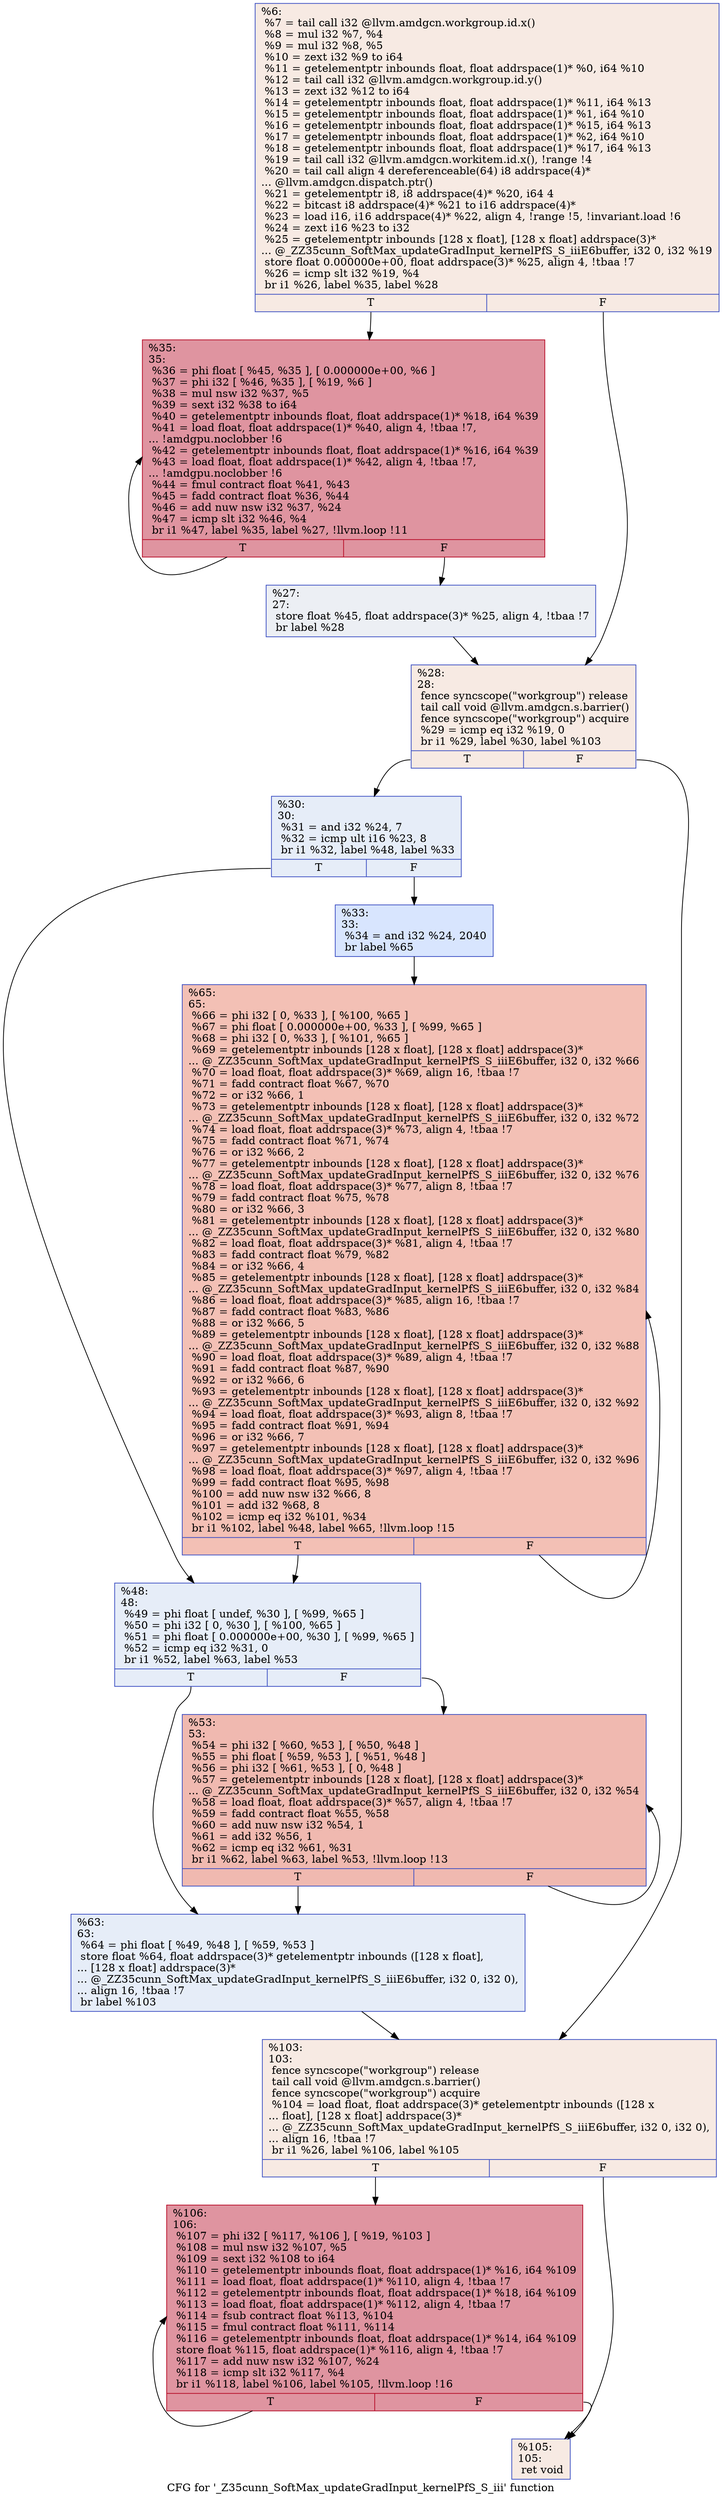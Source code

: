 digraph "CFG for '_Z35cunn_SoftMax_updateGradInput_kernelPfS_S_iii' function" {
	label="CFG for '_Z35cunn_SoftMax_updateGradInput_kernelPfS_S_iii' function";

	Node0x63258c0 [shape=record,color="#3d50c3ff", style=filled, fillcolor="#eed0c070",label="{%6:\l  %7 = tail call i32 @llvm.amdgcn.workgroup.id.x()\l  %8 = mul i32 %7, %4\l  %9 = mul i32 %8, %5\l  %10 = zext i32 %9 to i64\l  %11 = getelementptr inbounds float, float addrspace(1)* %0, i64 %10\l  %12 = tail call i32 @llvm.amdgcn.workgroup.id.y()\l  %13 = zext i32 %12 to i64\l  %14 = getelementptr inbounds float, float addrspace(1)* %11, i64 %13\l  %15 = getelementptr inbounds float, float addrspace(1)* %1, i64 %10\l  %16 = getelementptr inbounds float, float addrspace(1)* %15, i64 %13\l  %17 = getelementptr inbounds float, float addrspace(1)* %2, i64 %10\l  %18 = getelementptr inbounds float, float addrspace(1)* %17, i64 %13\l  %19 = tail call i32 @llvm.amdgcn.workitem.id.x(), !range !4\l  %20 = tail call align 4 dereferenceable(64) i8 addrspace(4)*\l... @llvm.amdgcn.dispatch.ptr()\l  %21 = getelementptr i8, i8 addrspace(4)* %20, i64 4\l  %22 = bitcast i8 addrspace(4)* %21 to i16 addrspace(4)*\l  %23 = load i16, i16 addrspace(4)* %22, align 4, !range !5, !invariant.load !6\l  %24 = zext i16 %23 to i32\l  %25 = getelementptr inbounds [128 x float], [128 x float] addrspace(3)*\l... @_ZZ35cunn_SoftMax_updateGradInput_kernelPfS_S_iiiE6buffer, i32 0, i32 %19\l  store float 0.000000e+00, float addrspace(3)* %25, align 4, !tbaa !7\l  %26 = icmp slt i32 %19, %4\l  br i1 %26, label %35, label %28\l|{<s0>T|<s1>F}}"];
	Node0x63258c0:s0 -> Node0x6328c20;
	Node0x63258c0:s1 -> Node0x6328cb0;
	Node0x6328df0 [shape=record,color="#3d50c3ff", style=filled, fillcolor="#d4dbe670",label="{%27:\l27:                                               \l  store float %45, float addrspace(3)* %25, align 4, !tbaa !7\l  br label %28\l}"];
	Node0x6328df0 -> Node0x6328cb0;
	Node0x6328cb0 [shape=record,color="#3d50c3ff", style=filled, fillcolor="#eed0c070",label="{%28:\l28:                                               \l  fence syncscope(\"workgroup\") release\l  tail call void @llvm.amdgcn.s.barrier()\l  fence syncscope(\"workgroup\") acquire\l  %29 = icmp eq i32 %19, 0\l  br i1 %29, label %30, label %103\l|{<s0>T|<s1>F}}"];
	Node0x6328cb0:s0 -> Node0x63298e0;
	Node0x6328cb0:s1 -> Node0x6329970;
	Node0x63298e0 [shape=record,color="#3d50c3ff", style=filled, fillcolor="#c7d7f070",label="{%30:\l30:                                               \l  %31 = and i32 %24, 7\l  %32 = icmp ult i16 %23, 8\l  br i1 %32, label %48, label %33\l|{<s0>T|<s1>F}}"];
	Node0x63298e0:s0 -> Node0x6326180;
	Node0x63298e0:s1 -> Node0x63261d0;
	Node0x63261d0 [shape=record,color="#3d50c3ff", style=filled, fillcolor="#a7c5fe70",label="{%33:\l33:                                               \l  %34 = and i32 %24, 2040\l  br label %65\l}"];
	Node0x63261d0 -> Node0x6329f50;
	Node0x6328c20 [shape=record,color="#b70d28ff", style=filled, fillcolor="#b70d2870",label="{%35:\l35:                                               \l  %36 = phi float [ %45, %35 ], [ 0.000000e+00, %6 ]\l  %37 = phi i32 [ %46, %35 ], [ %19, %6 ]\l  %38 = mul nsw i32 %37, %5\l  %39 = sext i32 %38 to i64\l  %40 = getelementptr inbounds float, float addrspace(1)* %18, i64 %39\l  %41 = load float, float addrspace(1)* %40, align 4, !tbaa !7,\l... !amdgpu.noclobber !6\l  %42 = getelementptr inbounds float, float addrspace(1)* %16, i64 %39\l  %43 = load float, float addrspace(1)* %42, align 4, !tbaa !7,\l... !amdgpu.noclobber !6\l  %44 = fmul contract float %41, %43\l  %45 = fadd contract float %36, %44\l  %46 = add nuw nsw i32 %37, %24\l  %47 = icmp slt i32 %46, %4\l  br i1 %47, label %35, label %27, !llvm.loop !11\l|{<s0>T|<s1>F}}"];
	Node0x6328c20:s0 -> Node0x6328c20;
	Node0x6328c20:s1 -> Node0x6328df0;
	Node0x6326180 [shape=record,color="#3d50c3ff", style=filled, fillcolor="#c7d7f070",label="{%48:\l48:                                               \l  %49 = phi float [ undef, %30 ], [ %99, %65 ]\l  %50 = phi i32 [ 0, %30 ], [ %100, %65 ]\l  %51 = phi float [ 0.000000e+00, %30 ], [ %99, %65 ]\l  %52 = icmp eq i32 %31, 0\l  br i1 %52, label %63, label %53\l|{<s0>T|<s1>F}}"];
	Node0x6326180:s0 -> Node0x632b250;
	Node0x6326180:s1 -> Node0x632b2e0;
	Node0x632b2e0 [shape=record,color="#3d50c3ff", style=filled, fillcolor="#de614d70",label="{%53:\l53:                                               \l  %54 = phi i32 [ %60, %53 ], [ %50, %48 ]\l  %55 = phi float [ %59, %53 ], [ %51, %48 ]\l  %56 = phi i32 [ %61, %53 ], [ 0, %48 ]\l  %57 = getelementptr inbounds [128 x float], [128 x float] addrspace(3)*\l... @_ZZ35cunn_SoftMax_updateGradInput_kernelPfS_S_iiiE6buffer, i32 0, i32 %54\l  %58 = load float, float addrspace(3)* %57, align 4, !tbaa !7\l  %59 = fadd contract float %55, %58\l  %60 = add nuw nsw i32 %54, 1\l  %61 = add i32 %56, 1\l  %62 = icmp eq i32 %61, %31\l  br i1 %62, label %63, label %53, !llvm.loop !13\l|{<s0>T|<s1>F}}"];
	Node0x632b2e0:s0 -> Node0x632b250;
	Node0x632b2e0:s1 -> Node0x632b2e0;
	Node0x632b250 [shape=record,color="#3d50c3ff", style=filled, fillcolor="#c7d7f070",label="{%63:\l63:                                               \l  %64 = phi float [ %49, %48 ], [ %59, %53 ]\l  store float %64, float addrspace(3)* getelementptr inbounds ([128 x float],\l... [128 x float] addrspace(3)*\l... @_ZZ35cunn_SoftMax_updateGradInput_kernelPfS_S_iiiE6buffer, i32 0, i32 0),\l... align 16, !tbaa !7\l  br label %103\l}"];
	Node0x632b250 -> Node0x6329970;
	Node0x6329f50 [shape=record,color="#3d50c3ff", style=filled, fillcolor="#e5705870",label="{%65:\l65:                                               \l  %66 = phi i32 [ 0, %33 ], [ %100, %65 ]\l  %67 = phi float [ 0.000000e+00, %33 ], [ %99, %65 ]\l  %68 = phi i32 [ 0, %33 ], [ %101, %65 ]\l  %69 = getelementptr inbounds [128 x float], [128 x float] addrspace(3)*\l... @_ZZ35cunn_SoftMax_updateGradInput_kernelPfS_S_iiiE6buffer, i32 0, i32 %66\l  %70 = load float, float addrspace(3)* %69, align 16, !tbaa !7\l  %71 = fadd contract float %67, %70\l  %72 = or i32 %66, 1\l  %73 = getelementptr inbounds [128 x float], [128 x float] addrspace(3)*\l... @_ZZ35cunn_SoftMax_updateGradInput_kernelPfS_S_iiiE6buffer, i32 0, i32 %72\l  %74 = load float, float addrspace(3)* %73, align 4, !tbaa !7\l  %75 = fadd contract float %71, %74\l  %76 = or i32 %66, 2\l  %77 = getelementptr inbounds [128 x float], [128 x float] addrspace(3)*\l... @_ZZ35cunn_SoftMax_updateGradInput_kernelPfS_S_iiiE6buffer, i32 0, i32 %76\l  %78 = load float, float addrspace(3)* %77, align 8, !tbaa !7\l  %79 = fadd contract float %75, %78\l  %80 = or i32 %66, 3\l  %81 = getelementptr inbounds [128 x float], [128 x float] addrspace(3)*\l... @_ZZ35cunn_SoftMax_updateGradInput_kernelPfS_S_iiiE6buffer, i32 0, i32 %80\l  %82 = load float, float addrspace(3)* %81, align 4, !tbaa !7\l  %83 = fadd contract float %79, %82\l  %84 = or i32 %66, 4\l  %85 = getelementptr inbounds [128 x float], [128 x float] addrspace(3)*\l... @_ZZ35cunn_SoftMax_updateGradInput_kernelPfS_S_iiiE6buffer, i32 0, i32 %84\l  %86 = load float, float addrspace(3)* %85, align 16, !tbaa !7\l  %87 = fadd contract float %83, %86\l  %88 = or i32 %66, 5\l  %89 = getelementptr inbounds [128 x float], [128 x float] addrspace(3)*\l... @_ZZ35cunn_SoftMax_updateGradInput_kernelPfS_S_iiiE6buffer, i32 0, i32 %88\l  %90 = load float, float addrspace(3)* %89, align 4, !tbaa !7\l  %91 = fadd contract float %87, %90\l  %92 = or i32 %66, 6\l  %93 = getelementptr inbounds [128 x float], [128 x float] addrspace(3)*\l... @_ZZ35cunn_SoftMax_updateGradInput_kernelPfS_S_iiiE6buffer, i32 0, i32 %92\l  %94 = load float, float addrspace(3)* %93, align 8, !tbaa !7\l  %95 = fadd contract float %91, %94\l  %96 = or i32 %66, 7\l  %97 = getelementptr inbounds [128 x float], [128 x float] addrspace(3)*\l... @_ZZ35cunn_SoftMax_updateGradInput_kernelPfS_S_iiiE6buffer, i32 0, i32 %96\l  %98 = load float, float addrspace(3)* %97, align 4, !tbaa !7\l  %99 = fadd contract float %95, %98\l  %100 = add nuw nsw i32 %66, 8\l  %101 = add i32 %68, 8\l  %102 = icmp eq i32 %101, %34\l  br i1 %102, label %48, label %65, !llvm.loop !15\l|{<s0>T|<s1>F}}"];
	Node0x6329f50:s0 -> Node0x6326180;
	Node0x6329f50:s1 -> Node0x6329f50;
	Node0x6329970 [shape=record,color="#3d50c3ff", style=filled, fillcolor="#eed0c070",label="{%103:\l103:                                              \l  fence syncscope(\"workgroup\") release\l  tail call void @llvm.amdgcn.s.barrier()\l  fence syncscope(\"workgroup\") acquire\l  %104 = load float, float addrspace(3)* getelementptr inbounds ([128 x\l... float], [128 x float] addrspace(3)*\l... @_ZZ35cunn_SoftMax_updateGradInput_kernelPfS_S_iiiE6buffer, i32 0, i32 0),\l... align 16, !tbaa !7\l  br i1 %26, label %106, label %105\l|{<s0>T|<s1>F}}"];
	Node0x6329970:s0 -> Node0x632dc40;
	Node0x6329970:s1 -> Node0x632dc90;
	Node0x632dc90 [shape=record,color="#3d50c3ff", style=filled, fillcolor="#eed0c070",label="{%105:\l105:                                              \l  ret void\l}"];
	Node0x632dc40 [shape=record,color="#b70d28ff", style=filled, fillcolor="#b70d2870",label="{%106:\l106:                                              \l  %107 = phi i32 [ %117, %106 ], [ %19, %103 ]\l  %108 = mul nsw i32 %107, %5\l  %109 = sext i32 %108 to i64\l  %110 = getelementptr inbounds float, float addrspace(1)* %16, i64 %109\l  %111 = load float, float addrspace(1)* %110, align 4, !tbaa !7\l  %112 = getelementptr inbounds float, float addrspace(1)* %18, i64 %109\l  %113 = load float, float addrspace(1)* %112, align 4, !tbaa !7\l  %114 = fsub contract float %113, %104\l  %115 = fmul contract float %111, %114\l  %116 = getelementptr inbounds float, float addrspace(1)* %14, i64 %109\l  store float %115, float addrspace(1)* %116, align 4, !tbaa !7\l  %117 = add nuw nsw i32 %107, %24\l  %118 = icmp slt i32 %117, %4\l  br i1 %118, label %106, label %105, !llvm.loop !16\l|{<s0>T|<s1>F}}"];
	Node0x632dc40:s0 -> Node0x632dc40;
	Node0x632dc40:s1 -> Node0x632dc90;
}
